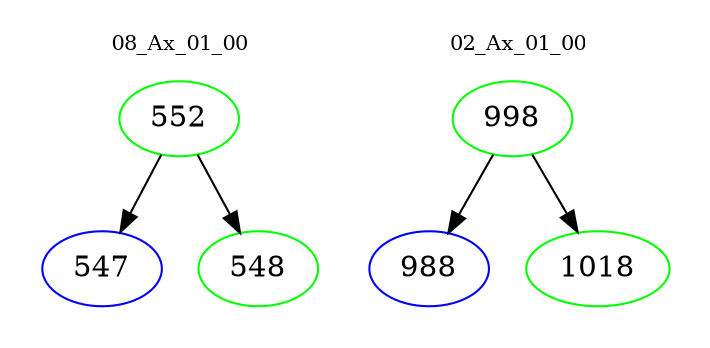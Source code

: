 digraph{
subgraph cluster_0 {
color = white
label = "08_Ax_01_00";
fontsize=10;
T0_552 [label="552", color="green"]
T0_552 -> T0_547 [color="black"]
T0_547 [label="547", color="blue"]
T0_552 -> T0_548 [color="black"]
T0_548 [label="548", color="green"]
}
subgraph cluster_1 {
color = white
label = "02_Ax_01_00";
fontsize=10;
T1_998 [label="998", color="green"]
T1_998 -> T1_988 [color="black"]
T1_988 [label="988", color="blue"]
T1_998 -> T1_1018 [color="black"]
T1_1018 [label="1018", color="green"]
}
}
